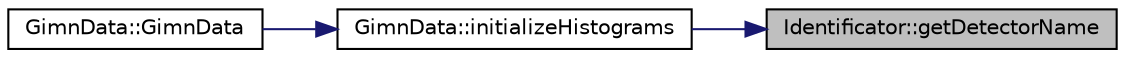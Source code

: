 digraph "Identificator::getDetectorName"
{
 // LATEX_PDF_SIZE
  edge [fontname="Helvetica",fontsize="10",labelfontname="Helvetica",labelfontsize="10"];
  node [fontname="Helvetica",fontsize="10",shape=record];
  rankdir="RL";
  Node1 [label="Identificator::getDetectorName",height=0.2,width=0.4,color="black", fillcolor="grey75", style="filled", fontcolor="black",tooltip="Método Getter para obter um vetor contendo os nomes dos detectores."];
  Node1 -> Node2 [dir="back",color="midnightblue",fontsize="10",style="solid",fontname="Helvetica"];
  Node2 [label="GimnData::initializeHistograms",height=0.2,width=0.4,color="black", fillcolor="white", style="filled",URL="$classGimnData.html#a6242b1694a5556eac794f63a687847d2",tooltip=" "];
  Node2 -> Node3 [dir="back",color="midnightblue",fontsize="10",style="solid",fontname="Helvetica"];
  Node3 [label="GimnData::GimnData",height=0.2,width=0.4,color="black", fillcolor="white", style="filled",URL="$classGimnData.html#afbed09e81903bdc2fe01ab6466424574",tooltip=" "];
}
